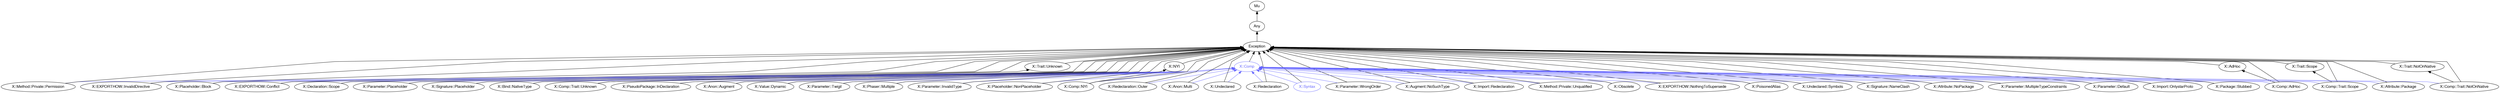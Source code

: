 digraph "perl6-type-graph" {
    rankdir=BT;
    splines=polyline;
    overlap=false; 
    // Types
    "X::Comp" [color="#6666FF", fontcolor="#6666FF", href="/type/X::Comp", fontname="FreeSans"];
    "Mu" [color="#000000", fontcolor="#000000", href="/type/Mu", fontname="FreeSans"];
    "Any" [color="#000000", fontcolor="#000000", href="/type/Any", fontname="FreeSans"];
    "Exception" [color="#000000", fontcolor="#000000", href="/type/Exception", fontname="FreeSans"];
    "X::Method::Private::Permission" [color="#000000", fontcolor="#000000", href="/type/X::Method::Private::Permission", fontname="FreeSans"];
    "X::EXPORTHOW::InvalidDirective" [color="#000000", fontcolor="#000000", href="/type/X::EXPORTHOW::InvalidDirective", fontname="FreeSans"];
    "X::Placeholder::Block" [color="#000000", fontcolor="#000000", href="/type/X::Placeholder::Block", fontname="FreeSans"];
    "X::EXPORTHOW::Conflict" [color="#000000", fontcolor="#000000", href="/type/X::EXPORTHOW::Conflict", fontname="FreeSans"];
    "X::Declaration::Scope" [color="#000000", fontcolor="#000000", href="/type/X::Declaration::Scope", fontname="FreeSans"];
    "X::Parameter::Placeholder" [color="#000000", fontcolor="#000000", href="/type/X::Parameter::Placeholder", fontname="FreeSans"];
    "X::Signature::Placeholder" [color="#000000", fontcolor="#000000", href="/type/X::Signature::Placeholder", fontname="FreeSans"];
    "X::Bind::NativeType" [color="#000000", fontcolor="#000000", href="/type/X::Bind::NativeType", fontname="FreeSans"];
    "X::Trait::Unknown" [color="#000000", fontcolor="#000000", href="/type/X::Trait::Unknown", fontname="FreeSans"];
    "X::Comp::Trait::Unknown" [color="#000000", fontcolor="#000000", href="/type/X::Comp::Trait::Unknown", fontname="FreeSans"];
    "X::PseudoPackage::InDeclaration" [color="#000000", fontcolor="#000000", href="/type/X::PseudoPackage::InDeclaration", fontname="FreeSans"];
    "X::Anon::Augment" [color="#000000", fontcolor="#000000", href="/type/X::Anon::Augment", fontname="FreeSans"];
    "X::Value::Dynamic" [color="#000000", fontcolor="#000000", href="/type/X::Value::Dynamic", fontname="FreeSans"];
    "X::Parameter::Twigil" [color="#000000", fontcolor="#000000", href="/type/X::Parameter::Twigil", fontname="FreeSans"];
    "X::Phaser::Multiple" [color="#000000", fontcolor="#000000", href="/type/X::Phaser::Multiple", fontname="FreeSans"];
    "X::Parameter::InvalidType" [color="#000000", fontcolor="#000000", href="/type/X::Parameter::InvalidType", fontname="FreeSans"];
    "X::Placeholder::NonPlaceholder" [color="#000000", fontcolor="#000000", href="/type/X::Placeholder::NonPlaceholder", fontname="FreeSans"];
    "X::NYI" [color="#000000", fontcolor="#000000", href="/type/X::NYI", fontname="FreeSans"];
    "X::Comp::NYI" [color="#000000", fontcolor="#000000", href="/type/X::Comp::NYI", fontname="FreeSans"];
    "X::Redeclaration::Outer" [color="#000000", fontcolor="#000000", href="/type/X::Redeclaration::Outer", fontname="FreeSans"];
    "X::Anon::Multi" [color="#000000", fontcolor="#000000", href="/type/X::Anon::Multi", fontname="FreeSans"];
    "X::Undeclared" [color="#000000", fontcolor="#000000", href="/type/X::Undeclared", fontname="FreeSans"];
    "X::Redeclaration" [color="#000000", fontcolor="#000000", href="/type/X::Redeclaration", fontname="FreeSans"];
    "X::Syntax" [color="#6666FF", fontcolor="#6666FF", href="/type/X::Syntax", fontname="FreeSans"];
    "X::Parameter::WrongOrder" [color="#000000", fontcolor="#000000", href="/type/X::Parameter::WrongOrder", fontname="FreeSans"];
    "X::AdHoc" [color="#000000", fontcolor="#000000", href="/type/X::AdHoc", fontname="FreeSans"];
    "X::Comp::AdHoc" [color="#000000", fontcolor="#000000", href="/type/X::Comp::AdHoc", fontname="FreeSans"];
    "X::Augment::NoSuchType" [color="#000000", fontcolor="#000000", href="/type/X::Augment::NoSuchType", fontname="FreeSans"];
    "X::Import::Redeclaration" [color="#000000", fontcolor="#000000", href="/type/X::Import::Redeclaration", fontname="FreeSans"];
    "X::Method::Private::Unqualified" [color="#000000", fontcolor="#000000", href="/type/X::Method::Private::Unqualified", fontname="FreeSans"];
    "X::Obsolete" [color="#000000", fontcolor="#000000", href="/type/X::Obsolete", fontname="FreeSans"];
    "X::EXPORTHOW::NothingToSupersede" [color="#000000", fontcolor="#000000", href="/type/X::EXPORTHOW::NothingToSupersede", fontname="FreeSans"];
    "X::Trait::Scope" [color="#000000", fontcolor="#000000", href="/type/X::Trait::Scope", fontname="FreeSans"];
    "X::Comp::Trait::Scope" [color="#000000", fontcolor="#000000", href="/type/X::Comp::Trait::Scope", fontname="FreeSans"];
    "X::PoisonedAlias" [color="#000000", fontcolor="#000000", href="/type/X::PoisonedAlias", fontname="FreeSans"];
    "X::Undeclared::Symbols" [color="#000000", fontcolor="#000000", href="/type/X::Undeclared::Symbols", fontname="FreeSans"];
    "X::Signature::NameClash" [color="#000000", fontcolor="#000000", href="/type/X::Signature::NameClash", fontname="FreeSans"];
    "X::Attribute::NoPackage" [color="#000000", fontcolor="#000000", href="/type/X::Attribute::NoPackage", fontname="FreeSans"];
    "X::Parameter::MultipleTypeConstraints" [color="#000000", fontcolor="#000000", href="/type/X::Parameter::MultipleTypeConstraints", fontname="FreeSans"];
    "X::Parameter::Default" [color="#000000", fontcolor="#000000", href="/type/X::Parameter::Default", fontname="FreeSans"];
    "X::Import::OnlystarProto" [color="#000000", fontcolor="#000000", href="/type/X::Import::OnlystarProto", fontname="FreeSans"];
    "X::Package::Stubbed" [color="#000000", fontcolor="#000000", href="/type/X::Package::Stubbed", fontname="FreeSans"];
    "X::Attribute::Package" [color="#000000", fontcolor="#000000", href="/type/X::Attribute::Package", fontname="FreeSans"];
    "X::Trait::NotOnNative" [color="#000000", fontcolor="#000000", href="/type/X::Trait::NotOnNative", fontname="FreeSans"];
    "X::Comp::Trait::NotOnNative" [color="#000000", fontcolor="#000000", href="/type/X::Comp::Trait::NotOnNative", fontname="FreeSans"];

    // Superclasses
    "X::Comp" -> "Exception" [color="#000000"];
    "Any" -> "Mu" [color="#000000"];
    "Exception" -> "Any" [color="#000000"];
    "X::Method::Private::Permission" -> "Exception" [color="#000000"];
    "X::EXPORTHOW::InvalidDirective" -> "Exception" [color="#000000"];
    "X::Placeholder::Block" -> "Exception" [color="#000000"];
    "X::EXPORTHOW::Conflict" -> "Exception" [color="#000000"];
    "X::Declaration::Scope" -> "Exception" [color="#000000"];
    "X::Parameter::Placeholder" -> "Exception" [color="#000000"];
    "X::Signature::Placeholder" -> "Exception" [color="#000000"];
    "X::Bind::NativeType" -> "Exception" [color="#000000"];
    "X::Trait::Unknown" -> "Exception" [color="#000000"];
    "X::Comp::Trait::Unknown" -> "X::Trait::Unknown" [color="#000000"];
    "X::Comp::Trait::Unknown" -> "Exception" [color="#000000"];
    "X::PseudoPackage::InDeclaration" -> "Exception" [color="#000000"];
    "X::Anon::Augment" -> "Exception" [color="#000000"];
    "X::Value::Dynamic" -> "Exception" [color="#000000"];
    "X::Parameter::Twigil" -> "Exception" [color="#000000"];
    "X::Phaser::Multiple" -> "Exception" [color="#000000"];
    "X::Parameter::InvalidType" -> "Exception" [color="#000000"];
    "X::Placeholder::NonPlaceholder" -> "Exception" [color="#000000"];
    "X::NYI" -> "Exception" [color="#000000"];
    "X::Comp::NYI" -> "X::NYI" [color="#000000"];
    "X::Comp::NYI" -> "Exception" [color="#000000"];
    "X::Redeclaration::Outer" -> "Exception" [color="#000000"];
    "X::Anon::Multi" -> "Exception" [color="#000000"];
    "X::Undeclared" -> "Exception" [color="#000000"];
    "X::Redeclaration" -> "Exception" [color="#000000"];
    "X::Syntax" -> "Exception" [color="#000000"];
    "X::Parameter::WrongOrder" -> "Exception" [color="#000000"];
    "X::AdHoc" -> "Exception" [color="#000000"];
    "X::Comp::AdHoc" -> "X::AdHoc" [color="#000000"];
    "X::Comp::AdHoc" -> "Exception" [color="#000000"];
    "X::Augment::NoSuchType" -> "Exception" [color="#000000"];
    "X::Import::Redeclaration" -> "Exception" [color="#000000"];
    "X::Method::Private::Unqualified" -> "Exception" [color="#000000"];
    "X::Obsolete" -> "Exception" [color="#000000"];
    "X::EXPORTHOW::NothingToSupersede" -> "Exception" [color="#000000"];
    "X::Trait::Scope" -> "Exception" [color="#000000"];
    "X::Comp::Trait::Scope" -> "X::Trait::Scope" [color="#000000"];
    "X::Comp::Trait::Scope" -> "Exception" [color="#000000"];
    "X::PoisonedAlias" -> "Exception" [color="#000000"];
    "X::Undeclared::Symbols" -> "Exception" [color="#000000"];
    "X::Signature::NameClash" -> "Exception" [color="#000000"];
    "X::Attribute::NoPackage" -> "Exception" [color="#000000"];
    "X::Parameter::MultipleTypeConstraints" -> "Exception" [color="#000000"];
    "X::Parameter::Default" -> "Exception" [color="#000000"];
    "X::Import::OnlystarProto" -> "Exception" [color="#000000"];
    "X::Package::Stubbed" -> "Exception" [color="#000000"];
    "X::Attribute::Package" -> "Exception" [color="#000000"];
    "X::Trait::NotOnNative" -> "Exception" [color="#000000"];
    "X::Comp::Trait::NotOnNative" -> "X::Trait::NotOnNative" [color="#000000"];
    "X::Comp::Trait::NotOnNative" -> "Exception" [color="#000000"];

    // Roles
    "X::Method::Private::Permission" -> "X::Comp" [color="#6666FF"];
    "X::EXPORTHOW::InvalidDirective" -> "X::Comp" [color="#6666FF"];
    "X::Placeholder::Block" -> "X::Comp" [color="#6666FF"];
    "X::EXPORTHOW::Conflict" -> "X::Comp" [color="#6666FF"];
    "X::Declaration::Scope" -> "X::Comp" [color="#6666FF"];
    "X::Parameter::Placeholder" -> "X::Comp" [color="#6666FF"];
    "X::Signature::Placeholder" -> "X::Comp" [color="#6666FF"];
    "X::Bind::NativeType" -> "X::Comp" [color="#6666FF"];
    "X::Comp::Trait::Unknown" -> "X::Comp" [color="#6666FF"];
    "X::PseudoPackage::InDeclaration" -> "X::Comp" [color="#6666FF"];
    "X::Anon::Augment" -> "X::Comp" [color="#6666FF"];
    "X::Value::Dynamic" -> "X::Comp" [color="#6666FF"];
    "X::Parameter::Twigil" -> "X::Comp" [color="#6666FF"];
    "X::Phaser::Multiple" -> "X::Comp" [color="#6666FF"];
    "X::Parameter::InvalidType" -> "X::Comp" [color="#6666FF"];
    "X::Placeholder::NonPlaceholder" -> "X::Comp" [color="#6666FF"];
    "X::Comp::NYI" -> "X::Comp" [color="#6666FF"];
    "X::Redeclaration::Outer" -> "X::Comp" [color="#6666FF"];
    "X::Anon::Multi" -> "X::Comp" [color="#6666FF"];
    "X::Undeclared" -> "X::Comp" [color="#6666FF"];
    "X::Redeclaration" -> "X::Comp" [color="#6666FF"];
    "X::Syntax" -> "X::Comp" [color="#6666FF"];
    "X::Parameter::WrongOrder" -> "X::Comp" [color="#6666FF"];
    "X::Comp::AdHoc" -> "X::Comp" [color="#6666FF"];
    "X::Augment::NoSuchType" -> "X::Comp" [color="#6666FF"];
    "X::Import::Redeclaration" -> "X::Comp" [color="#6666FF"];
    "X::Method::Private::Unqualified" -> "X::Comp" [color="#6666FF"];
    "X::Obsolete" -> "X::Comp" [color="#6666FF"];
    "X::EXPORTHOW::NothingToSupersede" -> "X::Comp" [color="#6666FF"];
    "X::Comp::Trait::Scope" -> "X::Comp" [color="#6666FF"];
    "X::PoisonedAlias" -> "X::Comp" [color="#6666FF"];
    "X::Undeclared::Symbols" -> "X::Comp" [color="#6666FF"];
    "X::Signature::NameClash" -> "X::Comp" [color="#6666FF"];
    "X::Attribute::NoPackage" -> "X::Comp" [color="#6666FF"];
    "X::Parameter::MultipleTypeConstraints" -> "X::Comp" [color="#6666FF"];
    "X::Parameter::Default" -> "X::Comp" [color="#6666FF"];
    "X::Import::OnlystarProto" -> "X::Comp" [color="#6666FF"];
    "X::Package::Stubbed" -> "X::Comp" [color="#6666FF"];
    "X::Attribute::Package" -> "X::Comp" [color="#6666FF"];
    "X::Comp::Trait::NotOnNative" -> "X::Comp" [color="#6666FF"];
}
